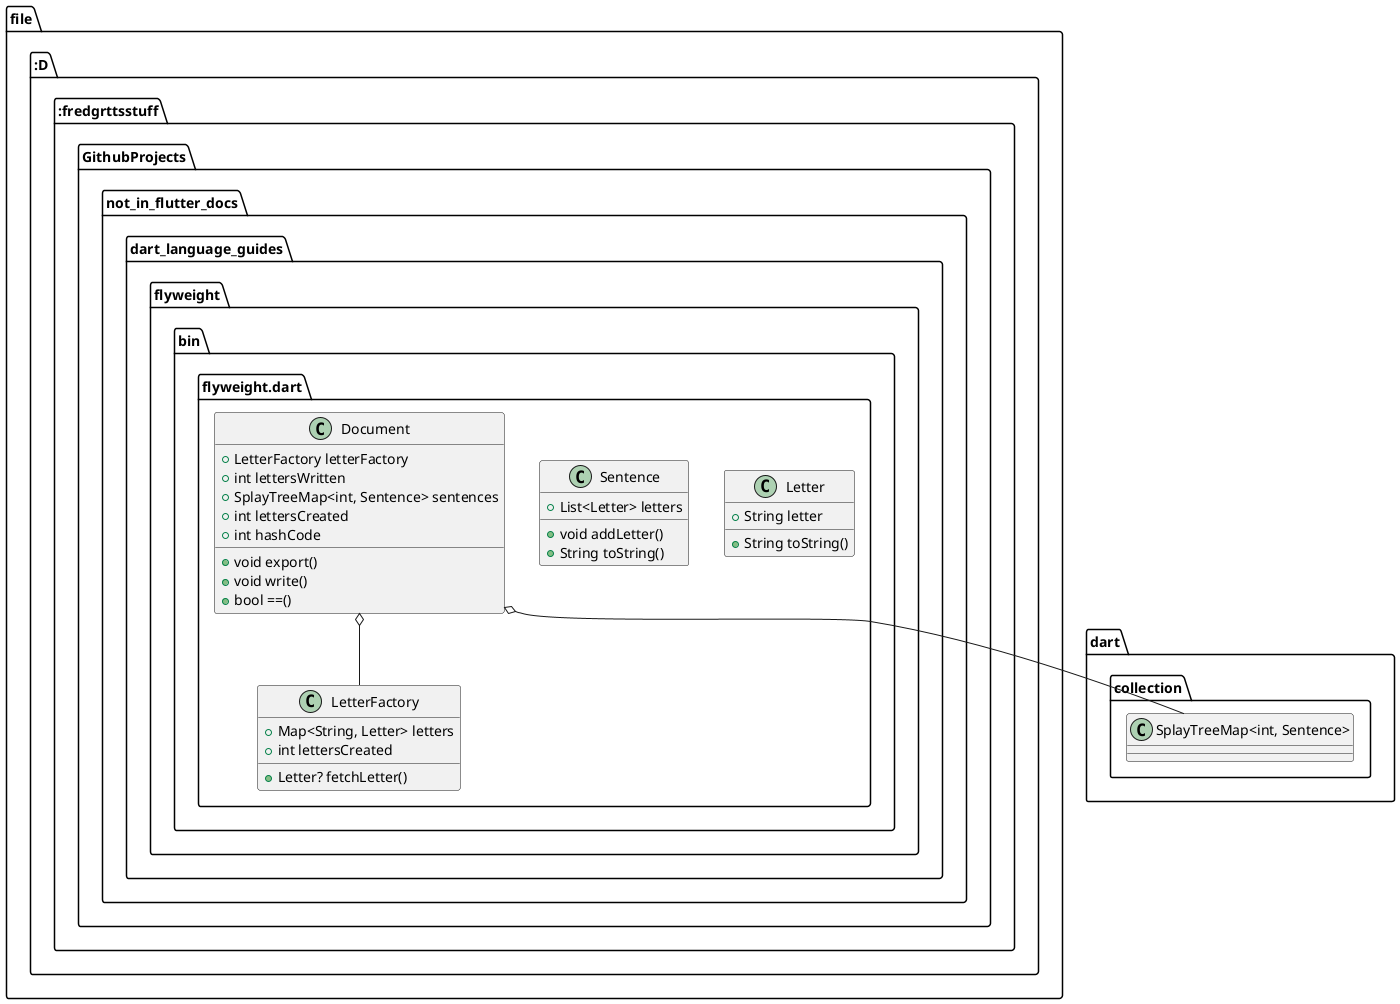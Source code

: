 @startuml
set namespaceSeparator ::

class "file:::::::D:::fredgrttsstuff::GithubProjects::not_in_flutter_docs::dart_language_guides::flyweight::bin::flyweight.dart::Letter" {
  +String letter
  +String toString()
}

class "file:::::::D:::fredgrttsstuff::GithubProjects::not_in_flutter_docs::dart_language_guides::flyweight::bin::flyweight.dart::Sentence" {
  +List<Letter> letters
  +void addLetter()
  +String toString()
}

class "file:::::::D:::fredgrttsstuff::GithubProjects::not_in_flutter_docs::dart_language_guides::flyweight::bin::flyweight.dart::LetterFactory" {
  +Map<String, Letter> letters
  +int lettersCreated
  +Letter? fetchLetter()
}

class "file:::::::D:::fredgrttsstuff::GithubProjects::not_in_flutter_docs::dart_language_guides::flyweight::bin::flyweight.dart::Document" {
  +LetterFactory letterFactory
  +int lettersWritten
  +SplayTreeMap<int, Sentence> sentences
  +int lettersCreated
  +int hashCode
  +void export()
  +void write()
  +bool ==()
}

"file:::::::D:::fredgrttsstuff::GithubProjects::not_in_flutter_docs::dart_language_guides::flyweight::bin::flyweight.dart::Document" o-- "file:::::::D:::fredgrttsstuff::GithubProjects::not_in_flutter_docs::dart_language_guides::flyweight::bin::flyweight.dart::LetterFactory"
"file:::::::D:::fredgrttsstuff::GithubProjects::not_in_flutter_docs::dart_language_guides::flyweight::bin::flyweight.dart::Document" o-- "dart::collection::SplayTreeMap<int, Sentence>"


@enduml